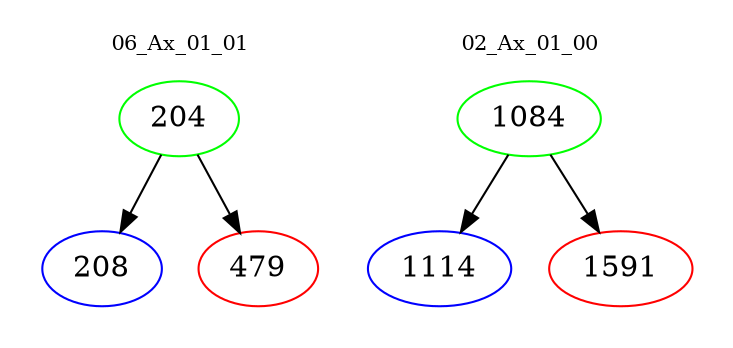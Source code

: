 digraph{
subgraph cluster_0 {
color = white
label = "06_Ax_01_01";
fontsize=10;
T0_204 [label="204", color="green"]
T0_204 -> T0_208 [color="black"]
T0_208 [label="208", color="blue"]
T0_204 -> T0_479 [color="black"]
T0_479 [label="479", color="red"]
}
subgraph cluster_1 {
color = white
label = "02_Ax_01_00";
fontsize=10;
T1_1084 [label="1084", color="green"]
T1_1084 -> T1_1114 [color="black"]
T1_1114 [label="1114", color="blue"]
T1_1084 -> T1_1591 [color="black"]
T1_1591 [label="1591", color="red"]
}
}
